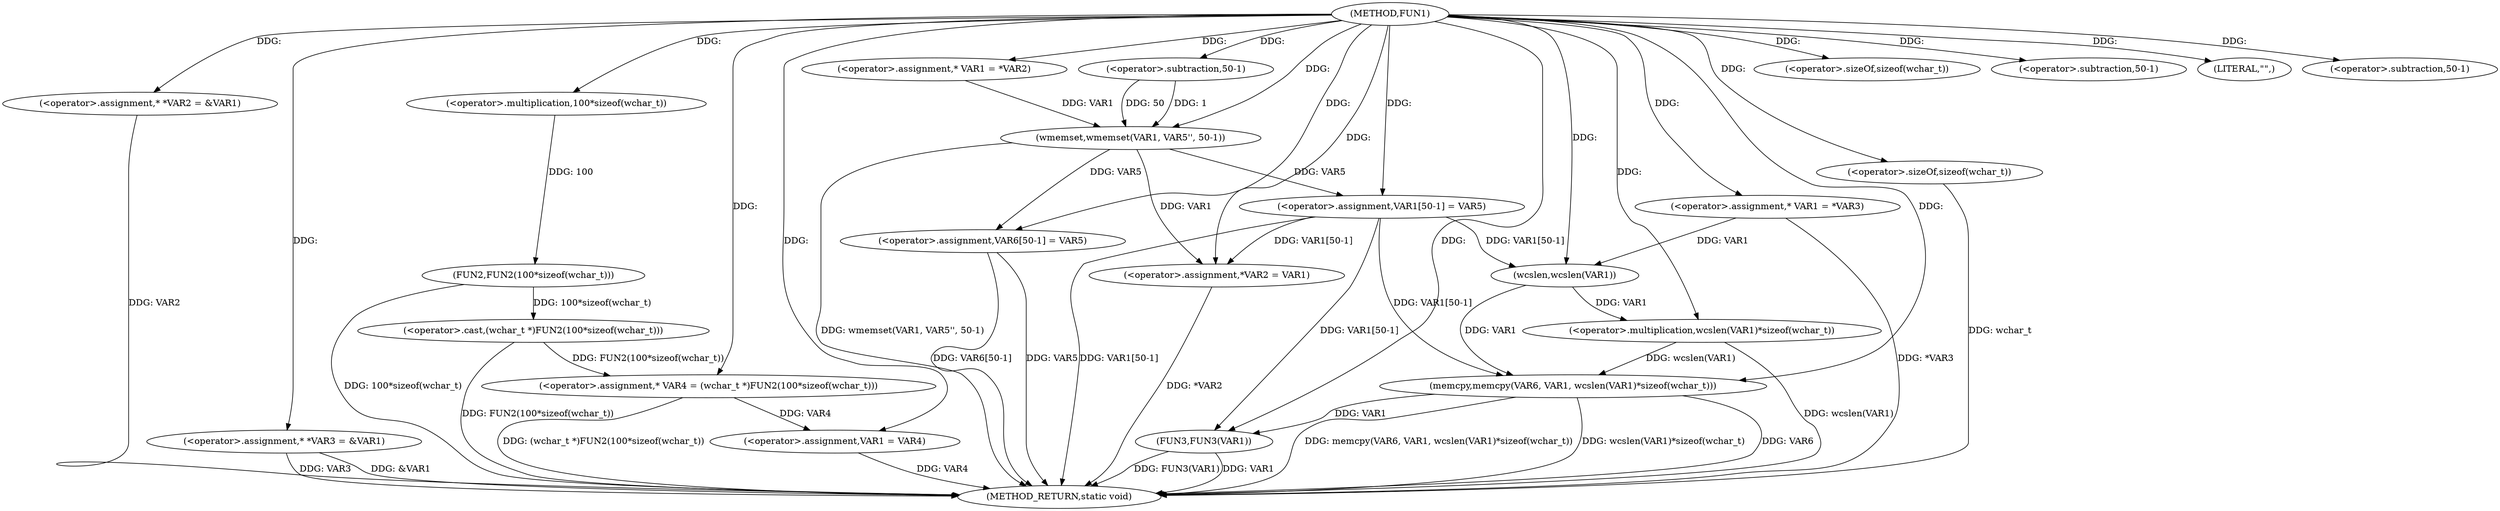 digraph FUN1 {  
"1000100" [label = "(METHOD,FUN1)" ]
"1000174" [label = "(METHOD_RETURN,static void)" ]
"1000104" [label = "(<operator>.assignment,* *VAR2 = &VAR1)" ]
"1000109" [label = "(<operator>.assignment,* *VAR3 = &VAR1)" ]
"1000114" [label = "(<operator>.assignment,* VAR4 = (wchar_t *)FUN2(100*sizeof(wchar_t)))" ]
"1000116" [label = "(<operator>.cast,(wchar_t *)FUN2(100*sizeof(wchar_t)))" ]
"1000118" [label = "(FUN2,FUN2(100*sizeof(wchar_t)))" ]
"1000119" [label = "(<operator>.multiplication,100*sizeof(wchar_t))" ]
"1000121" [label = "(<operator>.sizeOf,sizeof(wchar_t))" ]
"1000123" [label = "(<operator>.assignment,VAR1 = VAR4)" ]
"1000128" [label = "(<operator>.assignment,* VAR1 = *VAR2)" ]
"1000132" [label = "(wmemset,wmemset(VAR1, VAR5'', 50-1))" ]
"1000135" [label = "(<operator>.subtraction,50-1)" ]
"1000138" [label = "(<operator>.assignment,VAR1[50-1] = VAR5)" ]
"1000141" [label = "(<operator>.subtraction,50-1)" ]
"1000145" [label = "(<operator>.assignment,*VAR2 = VAR1)" ]
"1000151" [label = "(<operator>.assignment,* VAR1 = *VAR3)" ]
"1000156" [label = "(LITERAL,\"\",)" ]
"1000157" [label = "(memcpy,memcpy(VAR6, VAR1, wcslen(VAR1)*sizeof(wchar_t)))" ]
"1000160" [label = "(<operator>.multiplication,wcslen(VAR1)*sizeof(wchar_t))" ]
"1000161" [label = "(wcslen,wcslen(VAR1))" ]
"1000163" [label = "(<operator>.sizeOf,sizeof(wchar_t))" ]
"1000165" [label = "(<operator>.assignment,VAR6[50-1] = VAR5)" ]
"1000168" [label = "(<operator>.subtraction,50-1)" ]
"1000172" [label = "(FUN3,FUN3(VAR1))" ]
  "1000172" -> "1000174"  [ label = "DDG: FUN3(VAR1)"] 
  "1000123" -> "1000174"  [ label = "DDG: VAR4"] 
  "1000157" -> "1000174"  [ label = "DDG: memcpy(VAR6, VAR1, wcslen(VAR1)*sizeof(wchar_t))"] 
  "1000104" -> "1000174"  [ label = "DDG: VAR2"] 
  "1000165" -> "1000174"  [ label = "DDG: VAR6[50-1]"] 
  "1000157" -> "1000174"  [ label = "DDG: VAR6"] 
  "1000151" -> "1000174"  [ label = "DDG: *VAR3"] 
  "1000116" -> "1000174"  [ label = "DDG: FUN2(100*sizeof(wchar_t))"] 
  "1000118" -> "1000174"  [ label = "DDG: 100*sizeof(wchar_t)"] 
  "1000163" -> "1000174"  [ label = "DDG: wchar_t"] 
  "1000157" -> "1000174"  [ label = "DDG: wcslen(VAR1)*sizeof(wchar_t)"] 
  "1000132" -> "1000174"  [ label = "DDG: wmemset(VAR1, VAR5'', 50-1)"] 
  "1000138" -> "1000174"  [ label = "DDG: VAR1[50-1]"] 
  "1000109" -> "1000174"  [ label = "DDG: VAR3"] 
  "1000172" -> "1000174"  [ label = "DDG: VAR1"] 
  "1000165" -> "1000174"  [ label = "DDG: VAR5"] 
  "1000145" -> "1000174"  [ label = "DDG: *VAR2"] 
  "1000114" -> "1000174"  [ label = "DDG: (wchar_t *)FUN2(100*sizeof(wchar_t))"] 
  "1000109" -> "1000174"  [ label = "DDG: &VAR1"] 
  "1000160" -> "1000174"  [ label = "DDG: wcslen(VAR1)"] 
  "1000100" -> "1000104"  [ label = "DDG: "] 
  "1000100" -> "1000109"  [ label = "DDG: "] 
  "1000116" -> "1000114"  [ label = "DDG: FUN2(100*sizeof(wchar_t))"] 
  "1000100" -> "1000114"  [ label = "DDG: "] 
  "1000118" -> "1000116"  [ label = "DDG: 100*sizeof(wchar_t)"] 
  "1000119" -> "1000118"  [ label = "DDG: 100"] 
  "1000100" -> "1000119"  [ label = "DDG: "] 
  "1000100" -> "1000121"  [ label = "DDG: "] 
  "1000114" -> "1000123"  [ label = "DDG: VAR4"] 
  "1000100" -> "1000123"  [ label = "DDG: "] 
  "1000100" -> "1000128"  [ label = "DDG: "] 
  "1000128" -> "1000132"  [ label = "DDG: VAR1"] 
  "1000100" -> "1000132"  [ label = "DDG: "] 
  "1000135" -> "1000132"  [ label = "DDG: 50"] 
  "1000135" -> "1000132"  [ label = "DDG: 1"] 
  "1000100" -> "1000135"  [ label = "DDG: "] 
  "1000132" -> "1000138"  [ label = "DDG: VAR5"] 
  "1000100" -> "1000138"  [ label = "DDG: "] 
  "1000100" -> "1000141"  [ label = "DDG: "] 
  "1000138" -> "1000145"  [ label = "DDG: VAR1[50-1]"] 
  "1000132" -> "1000145"  [ label = "DDG: VAR1"] 
  "1000100" -> "1000145"  [ label = "DDG: "] 
  "1000100" -> "1000151"  [ label = "DDG: "] 
  "1000100" -> "1000156"  [ label = "DDG: "] 
  "1000100" -> "1000157"  [ label = "DDG: "] 
  "1000138" -> "1000157"  [ label = "DDG: VAR1[50-1]"] 
  "1000161" -> "1000157"  [ label = "DDG: VAR1"] 
  "1000160" -> "1000157"  [ label = "DDG: wcslen(VAR1)"] 
  "1000161" -> "1000160"  [ label = "DDG: VAR1"] 
  "1000138" -> "1000161"  [ label = "DDG: VAR1[50-1]"] 
  "1000151" -> "1000161"  [ label = "DDG: VAR1"] 
  "1000100" -> "1000161"  [ label = "DDG: "] 
  "1000100" -> "1000160"  [ label = "DDG: "] 
  "1000100" -> "1000163"  [ label = "DDG: "] 
  "1000100" -> "1000165"  [ label = "DDG: "] 
  "1000132" -> "1000165"  [ label = "DDG: VAR5"] 
  "1000100" -> "1000168"  [ label = "DDG: "] 
  "1000157" -> "1000172"  [ label = "DDG: VAR1"] 
  "1000138" -> "1000172"  [ label = "DDG: VAR1[50-1]"] 
  "1000100" -> "1000172"  [ label = "DDG: "] 
}
